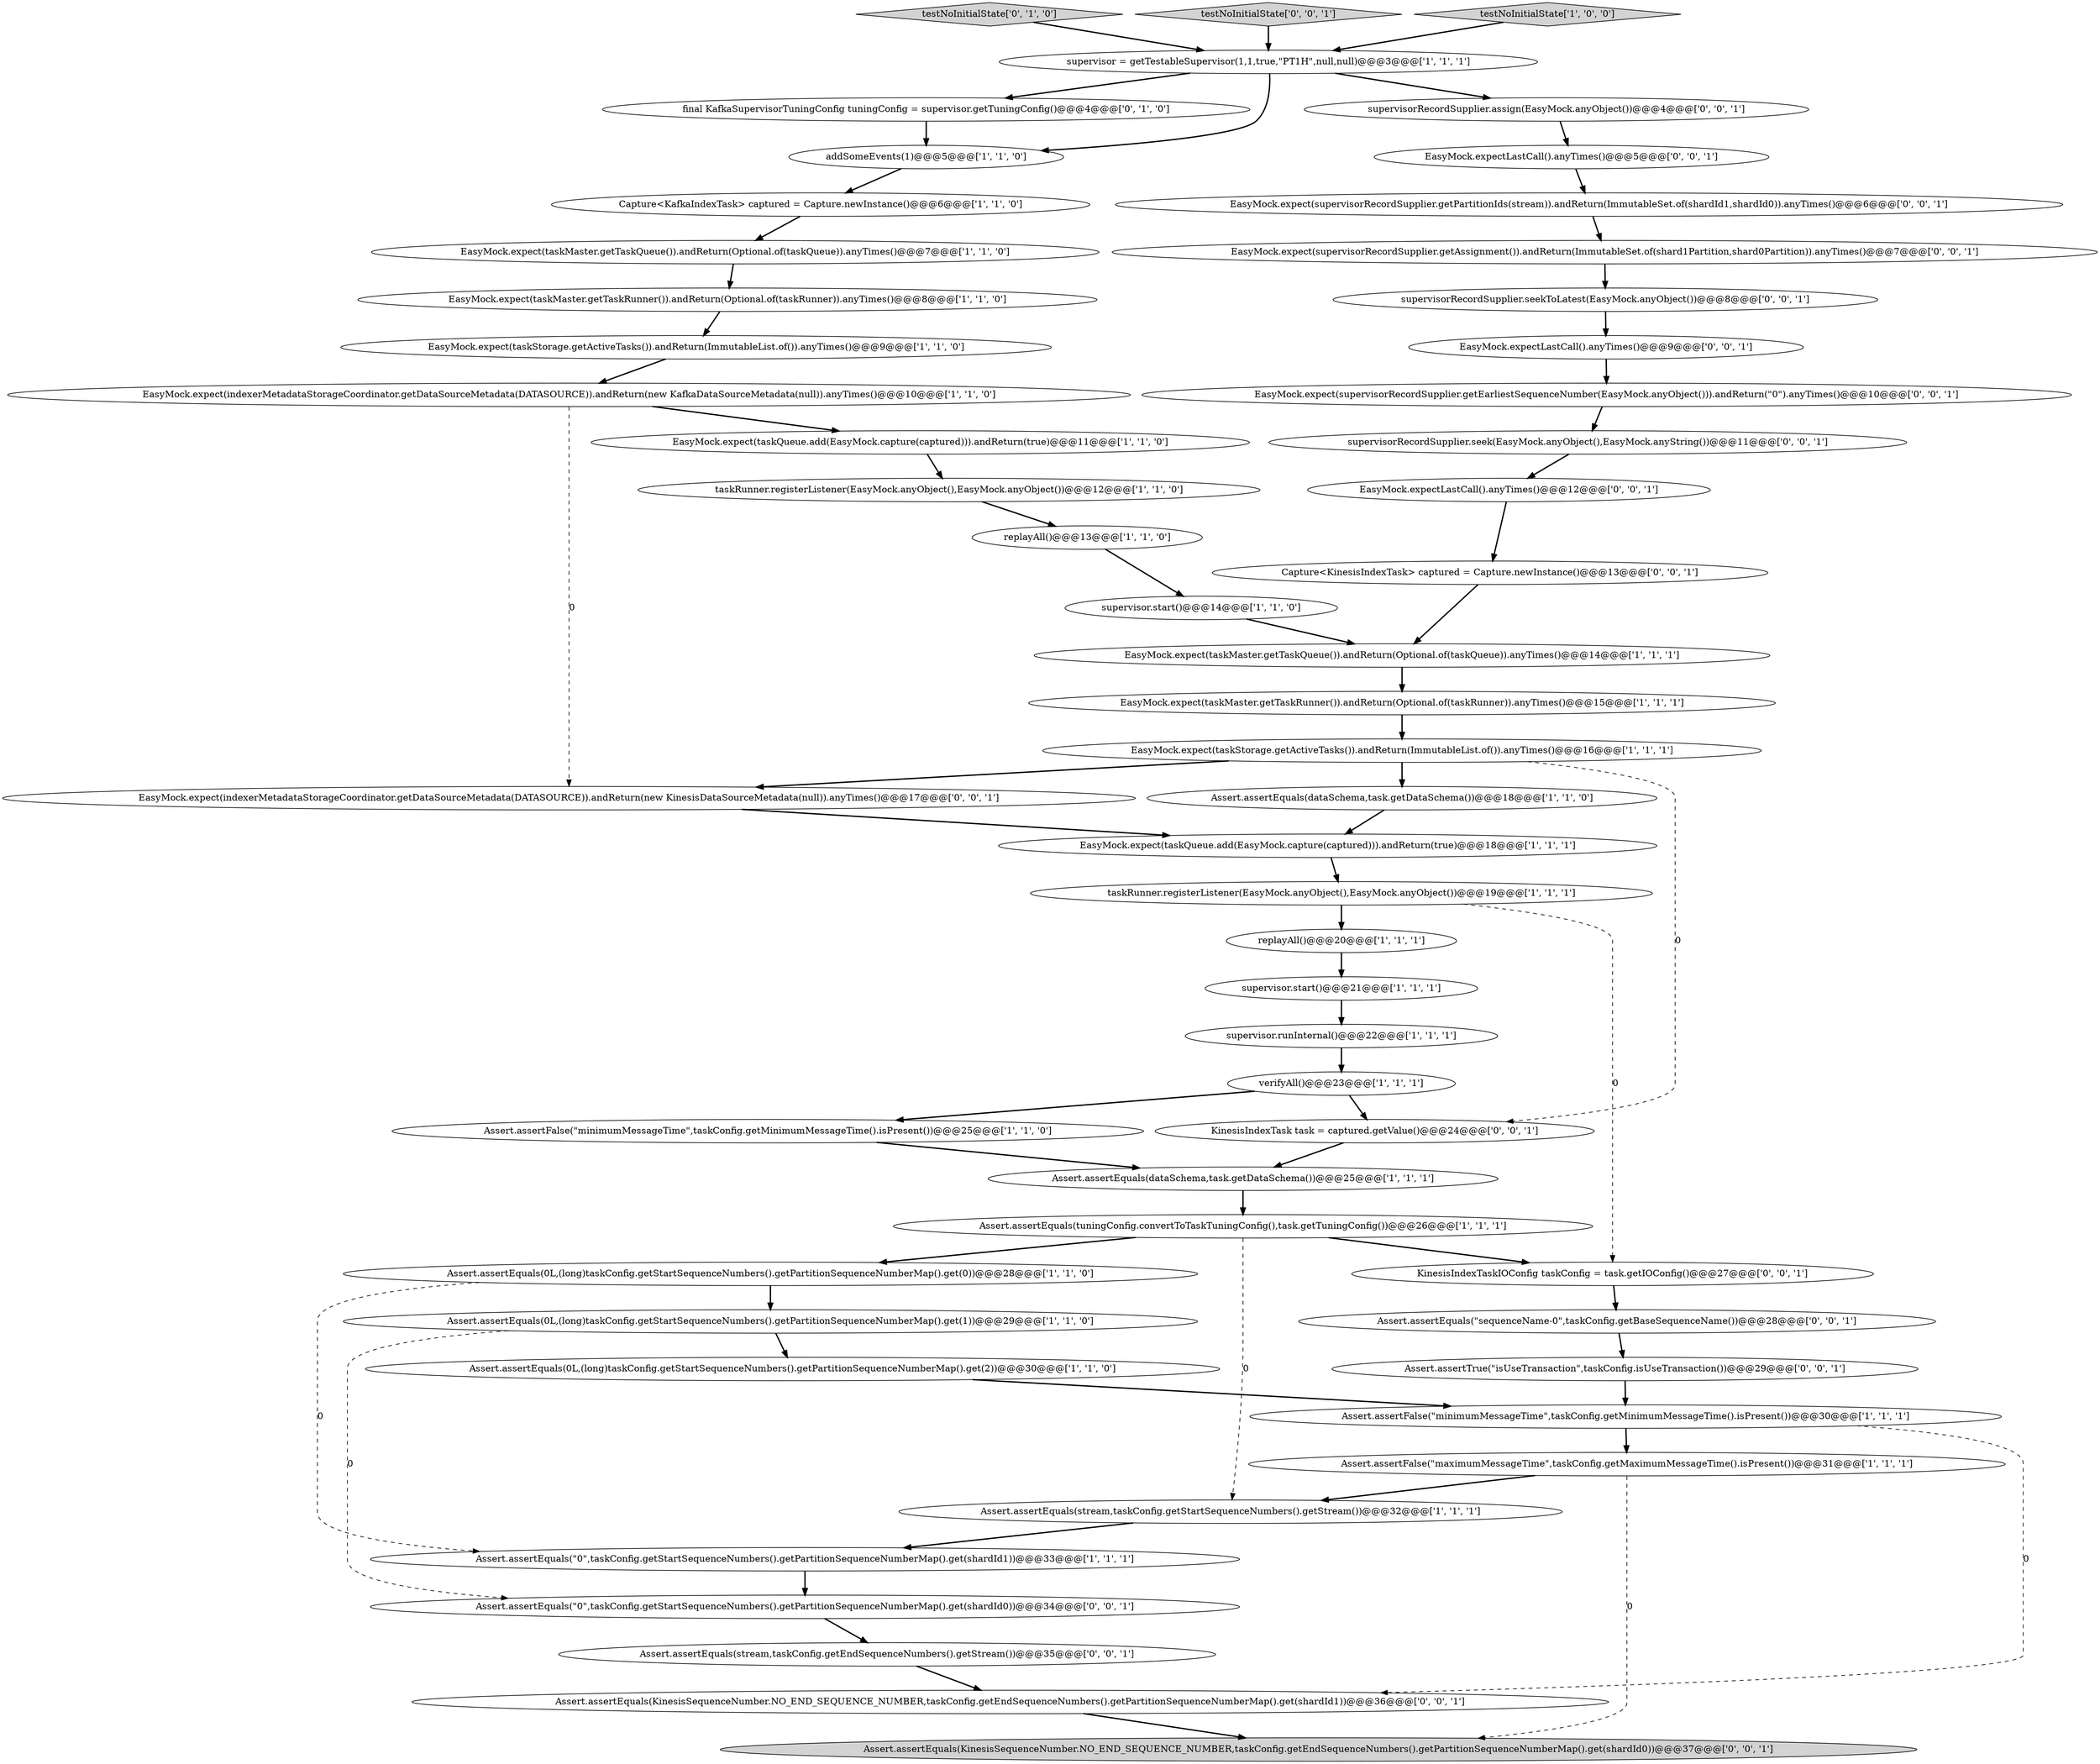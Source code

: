 digraph {
23 [style = filled, label = "EasyMock.expect(taskMaster.getTaskRunner()).andReturn(Optional.of(taskRunner)).anyTimes()@@@8@@@['1', '1', '0']", fillcolor = white, shape = ellipse image = "AAA0AAABBB1BBB"];
28 [style = filled, label = "supervisor.start()@@@14@@@['1', '1', '0']", fillcolor = white, shape = ellipse image = "AAA0AAABBB1BBB"];
45 [style = filled, label = "Assert.assertEquals(KinesisSequenceNumber.NO_END_SEQUENCE_NUMBER,taskConfig.getEndSequenceNumbers().getPartitionSequenceNumberMap().get(shardId0))@@@37@@@['0', '0', '1']", fillcolor = lightgray, shape = ellipse image = "AAA0AAABBB3BBB"];
29 [style = filled, label = "EasyMock.expect(taskMaster.getTaskRunner()).andReturn(Optional.of(taskRunner)).anyTimes()@@@15@@@['1', '1', '1']", fillcolor = white, shape = ellipse image = "AAA0AAABBB1BBB"];
0 [style = filled, label = "Assert.assertFalse(\"minimumMessageTime\",taskConfig.getMinimumMessageTime().isPresent())@@@25@@@['1', '1', '0']", fillcolor = white, shape = ellipse image = "AAA0AAABBB1BBB"];
41 [style = filled, label = "KinesisIndexTaskIOConfig taskConfig = task.getIOConfig()@@@27@@@['0', '0', '1']", fillcolor = white, shape = ellipse image = "AAA0AAABBB3BBB"];
5 [style = filled, label = "Assert.assertEquals(tuningConfig.convertToTaskTuningConfig(),task.getTuningConfig())@@@26@@@['1', '1', '1']", fillcolor = white, shape = ellipse image = "AAA0AAABBB1BBB"];
35 [style = filled, label = "Assert.assertEquals(stream,taskConfig.getEndSequenceNumbers().getStream())@@@35@@@['0', '0', '1']", fillcolor = white, shape = ellipse image = "AAA0AAABBB3BBB"];
11 [style = filled, label = "Assert.assertFalse(\"minimumMessageTime\",taskConfig.getMinimumMessageTime().isPresent())@@@30@@@['1', '1', '1']", fillcolor = white, shape = ellipse image = "AAA0AAABBB1BBB"];
24 [style = filled, label = "addSomeEvents(1)@@@5@@@['1', '1', '0']", fillcolor = white, shape = ellipse image = "AAA0AAABBB1BBB"];
34 [style = filled, label = "EasyMock.expect(supervisorRecordSupplier.getPartitionIds(stream)).andReturn(ImmutableSet.of(shardId1,shardId0)).anyTimes()@@@6@@@['0', '0', '1']", fillcolor = white, shape = ellipse image = "AAA0AAABBB3BBB"];
27 [style = filled, label = "Assert.assertEquals(dataSchema,task.getDataSchema())@@@25@@@['1', '1', '1']", fillcolor = white, shape = ellipse image = "AAA0AAABBB1BBB"];
25 [style = filled, label = "EasyMock.expect(taskStorage.getActiveTasks()).andReturn(ImmutableList.of()).anyTimes()@@@16@@@['1', '1', '1']", fillcolor = white, shape = ellipse image = "AAA0AAABBB1BBB"];
3 [style = filled, label = "replayAll()@@@20@@@['1', '1', '1']", fillcolor = white, shape = ellipse image = "AAA0AAABBB1BBB"];
10 [style = filled, label = "supervisor = getTestableSupervisor(1,1,true,\"PT1H\",null,null)@@@3@@@['1', '1', '1']", fillcolor = white, shape = ellipse image = "AAA0AAABBB1BBB"];
12 [style = filled, label = "Assert.assertEquals(dataSchema,task.getDataSchema())@@@18@@@['1', '1', '0']", fillcolor = white, shape = ellipse image = "AAA0AAABBB1BBB"];
40 [style = filled, label = "Assert.assertTrue(\"isUseTransaction\",taskConfig.isUseTransaction())@@@29@@@['0', '0', '1']", fillcolor = white, shape = ellipse image = "AAA0AAABBB3BBB"];
2 [style = filled, label = "EasyMock.expect(indexerMetadataStorageCoordinator.getDataSourceMetadata(DATASOURCE)).andReturn(new KafkaDataSourceMetadata(null)).anyTimes()@@@10@@@['1', '1', '0']", fillcolor = white, shape = ellipse image = "AAA0AAABBB1BBB"];
22 [style = filled, label = "Capture<KafkaIndexTask> captured = Capture.newInstance()@@@6@@@['1', '1', '0']", fillcolor = white, shape = ellipse image = "AAA0AAABBB1BBB"];
20 [style = filled, label = "supervisor.runInternal()@@@22@@@['1', '1', '1']", fillcolor = white, shape = ellipse image = "AAA0AAABBB1BBB"];
16 [style = filled, label = "EasyMock.expect(taskStorage.getActiveTasks()).andReturn(ImmutableList.of()).anyTimes()@@@9@@@['1', '1', '0']", fillcolor = white, shape = ellipse image = "AAA0AAABBB1BBB"];
26 [style = filled, label = "EasyMock.expect(taskMaster.getTaskQueue()).andReturn(Optional.of(taskQueue)).anyTimes()@@@14@@@['1', '1', '1']", fillcolor = white, shape = ellipse image = "AAA0AAABBB1BBB"];
1 [style = filled, label = "Assert.assertFalse(\"maximumMessageTime\",taskConfig.getMaximumMessageTime().isPresent())@@@31@@@['1', '1', '1']", fillcolor = white, shape = ellipse image = "AAA0AAABBB1BBB"];
21 [style = filled, label = "Assert.assertEquals(stream,taskConfig.getStartSequenceNumbers().getStream())@@@32@@@['1', '1', '1']", fillcolor = white, shape = ellipse image = "AAA0AAABBB1BBB"];
52 [style = filled, label = "supervisorRecordSupplier.assign(EasyMock.anyObject())@@@4@@@['0', '0', '1']", fillcolor = white, shape = ellipse image = "AAA0AAABBB3BBB"];
7 [style = filled, label = "Assert.assertEquals(\"0\",taskConfig.getStartSequenceNumbers().getPartitionSequenceNumberMap().get(shardId1))@@@33@@@['1', '1', '1']", fillcolor = white, shape = ellipse image = "AAA0AAABBB1BBB"];
46 [style = filled, label = "supervisorRecordSupplier.seekToLatest(EasyMock.anyObject())@@@8@@@['0', '0', '1']", fillcolor = white, shape = ellipse image = "AAA0AAABBB3BBB"];
53 [style = filled, label = "EasyMock.expect(indexerMetadataStorageCoordinator.getDataSourceMetadata(DATASOURCE)).andReturn(new KinesisDataSourceMetadata(null)).anyTimes()@@@17@@@['0', '0', '1']", fillcolor = white, shape = ellipse image = "AAA0AAABBB3BBB"];
9 [style = filled, label = "EasyMock.expect(taskMaster.getTaskQueue()).andReturn(Optional.of(taskQueue)).anyTimes()@@@7@@@['1', '1', '0']", fillcolor = white, shape = ellipse image = "AAA0AAABBB1BBB"];
36 [style = filled, label = "Assert.assertEquals(\"sequenceName-0\",taskConfig.getBaseSequenceName())@@@28@@@['0', '0', '1']", fillcolor = white, shape = ellipse image = "AAA0AAABBB3BBB"];
33 [style = filled, label = "testNoInitialState['0', '1', '0']", fillcolor = lightgray, shape = diamond image = "AAA0AAABBB2BBB"];
4 [style = filled, label = "supervisor.start()@@@21@@@['1', '1', '1']", fillcolor = white, shape = ellipse image = "AAA0AAABBB1BBB"];
32 [style = filled, label = "final KafkaSupervisorTuningConfig tuningConfig = supervisor.getTuningConfig()@@@4@@@['0', '1', '0']", fillcolor = white, shape = ellipse image = "AAA1AAABBB2BBB"];
42 [style = filled, label = "Assert.assertEquals(\"0\",taskConfig.getStartSequenceNumbers().getPartitionSequenceNumberMap().get(shardId0))@@@34@@@['0', '0', '1']", fillcolor = white, shape = ellipse image = "AAA0AAABBB3BBB"];
6 [style = filled, label = "Assert.assertEquals(0L,(long)taskConfig.getStartSequenceNumbers().getPartitionSequenceNumberMap().get(1))@@@29@@@['1', '1', '0']", fillcolor = white, shape = ellipse image = "AAA0AAABBB1BBB"];
19 [style = filled, label = "EasyMock.expect(taskQueue.add(EasyMock.capture(captured))).andReturn(true)@@@18@@@['1', '1', '1']", fillcolor = white, shape = ellipse image = "AAA0AAABBB1BBB"];
30 [style = filled, label = "verifyAll()@@@23@@@['1', '1', '1']", fillcolor = white, shape = ellipse image = "AAA0AAABBB1BBB"];
17 [style = filled, label = "taskRunner.registerListener(EasyMock.anyObject(),EasyMock.anyObject())@@@12@@@['1', '1', '0']", fillcolor = white, shape = ellipse image = "AAA0AAABBB1BBB"];
37 [style = filled, label = "EasyMock.expect(supervisorRecordSupplier.getAssignment()).andReturn(ImmutableSet.of(shard1Partition,shard0Partition)).anyTimes()@@@7@@@['0', '0', '1']", fillcolor = white, shape = ellipse image = "AAA0AAABBB3BBB"];
39 [style = filled, label = "EasyMock.expectLastCall().anyTimes()@@@5@@@['0', '0', '1']", fillcolor = white, shape = ellipse image = "AAA0AAABBB3BBB"];
50 [style = filled, label = "testNoInitialState['0', '0', '1']", fillcolor = lightgray, shape = diamond image = "AAA0AAABBB3BBB"];
38 [style = filled, label = "Capture<KinesisIndexTask> captured = Capture.newInstance()@@@13@@@['0', '0', '1']", fillcolor = white, shape = ellipse image = "AAA0AAABBB3BBB"];
8 [style = filled, label = "testNoInitialState['1', '0', '0']", fillcolor = lightgray, shape = diamond image = "AAA0AAABBB1BBB"];
48 [style = filled, label = "supervisorRecordSupplier.seek(EasyMock.anyObject(),EasyMock.anyString())@@@11@@@['0', '0', '1']", fillcolor = white, shape = ellipse image = "AAA0AAABBB3BBB"];
31 [style = filled, label = "Assert.assertEquals(0L,(long)taskConfig.getStartSequenceNumbers().getPartitionSequenceNumberMap().get(2))@@@30@@@['1', '1', '0']", fillcolor = white, shape = ellipse image = "AAA0AAABBB1BBB"];
47 [style = filled, label = "Assert.assertEquals(KinesisSequenceNumber.NO_END_SEQUENCE_NUMBER,taskConfig.getEndSequenceNumbers().getPartitionSequenceNumberMap().get(shardId1))@@@36@@@['0', '0', '1']", fillcolor = white, shape = ellipse image = "AAA0AAABBB3BBB"];
18 [style = filled, label = "taskRunner.registerListener(EasyMock.anyObject(),EasyMock.anyObject())@@@19@@@['1', '1', '1']", fillcolor = white, shape = ellipse image = "AAA0AAABBB1BBB"];
14 [style = filled, label = "Assert.assertEquals(0L,(long)taskConfig.getStartSequenceNumbers().getPartitionSequenceNumberMap().get(0))@@@28@@@['1', '1', '0']", fillcolor = white, shape = ellipse image = "AAA0AAABBB1BBB"];
15 [style = filled, label = "replayAll()@@@13@@@['1', '1', '0']", fillcolor = white, shape = ellipse image = "AAA0AAABBB1BBB"];
43 [style = filled, label = "EasyMock.expectLastCall().anyTimes()@@@12@@@['0', '0', '1']", fillcolor = white, shape = ellipse image = "AAA0AAABBB3BBB"];
49 [style = filled, label = "EasyMock.expect(supervisorRecordSupplier.getEarliestSequenceNumber(EasyMock.anyObject())).andReturn(\"0\").anyTimes()@@@10@@@['0', '0', '1']", fillcolor = white, shape = ellipse image = "AAA0AAABBB3BBB"];
13 [style = filled, label = "EasyMock.expect(taskQueue.add(EasyMock.capture(captured))).andReturn(true)@@@11@@@['1', '1', '0']", fillcolor = white, shape = ellipse image = "AAA0AAABBB1BBB"];
44 [style = filled, label = "KinesisIndexTask task = captured.getValue()@@@24@@@['0', '0', '1']", fillcolor = white, shape = ellipse image = "AAA0AAABBB3BBB"];
51 [style = filled, label = "EasyMock.expectLastCall().anyTimes()@@@9@@@['0', '0', '1']", fillcolor = white, shape = ellipse image = "AAA0AAABBB3BBB"];
18->3 [style = bold, label=""];
38->26 [style = bold, label=""];
53->19 [style = bold, label=""];
5->14 [style = bold, label=""];
7->42 [style = bold, label=""];
5->41 [style = bold, label=""];
10->32 [style = bold, label=""];
31->11 [style = bold, label=""];
10->24 [style = bold, label=""];
39->34 [style = bold, label=""];
10->52 [style = bold, label=""];
13->17 [style = bold, label=""];
2->13 [style = bold, label=""];
33->10 [style = bold, label=""];
1->21 [style = bold, label=""];
28->26 [style = bold, label=""];
23->16 [style = bold, label=""];
11->1 [style = bold, label=""];
41->36 [style = bold, label=""];
46->51 [style = bold, label=""];
22->9 [style = bold, label=""];
25->12 [style = bold, label=""];
4->20 [style = bold, label=""];
25->53 [style = bold, label=""];
29->25 [style = bold, label=""];
52->39 [style = bold, label=""];
24->22 [style = bold, label=""];
16->2 [style = bold, label=""];
15->28 [style = bold, label=""];
0->27 [style = bold, label=""];
50->10 [style = bold, label=""];
11->47 [style = dashed, label="0"];
20->30 [style = bold, label=""];
17->15 [style = bold, label=""];
6->31 [style = bold, label=""];
2->53 [style = dashed, label="0"];
27->5 [style = bold, label=""];
44->27 [style = bold, label=""];
12->19 [style = bold, label=""];
30->0 [style = bold, label=""];
5->21 [style = dashed, label="0"];
14->6 [style = bold, label=""];
21->7 [style = bold, label=""];
6->42 [style = dashed, label="0"];
9->23 [style = bold, label=""];
51->49 [style = bold, label=""];
49->48 [style = bold, label=""];
37->46 [style = bold, label=""];
48->43 [style = bold, label=""];
42->35 [style = bold, label=""];
14->7 [style = dashed, label="0"];
36->40 [style = bold, label=""];
30->44 [style = bold, label=""];
35->47 [style = bold, label=""];
47->45 [style = bold, label=""];
19->18 [style = bold, label=""];
43->38 [style = bold, label=""];
25->44 [style = dashed, label="0"];
26->29 [style = bold, label=""];
3->4 [style = bold, label=""];
8->10 [style = bold, label=""];
34->37 [style = bold, label=""];
1->45 [style = dashed, label="0"];
18->41 [style = dashed, label="0"];
32->24 [style = bold, label=""];
40->11 [style = bold, label=""];
}
